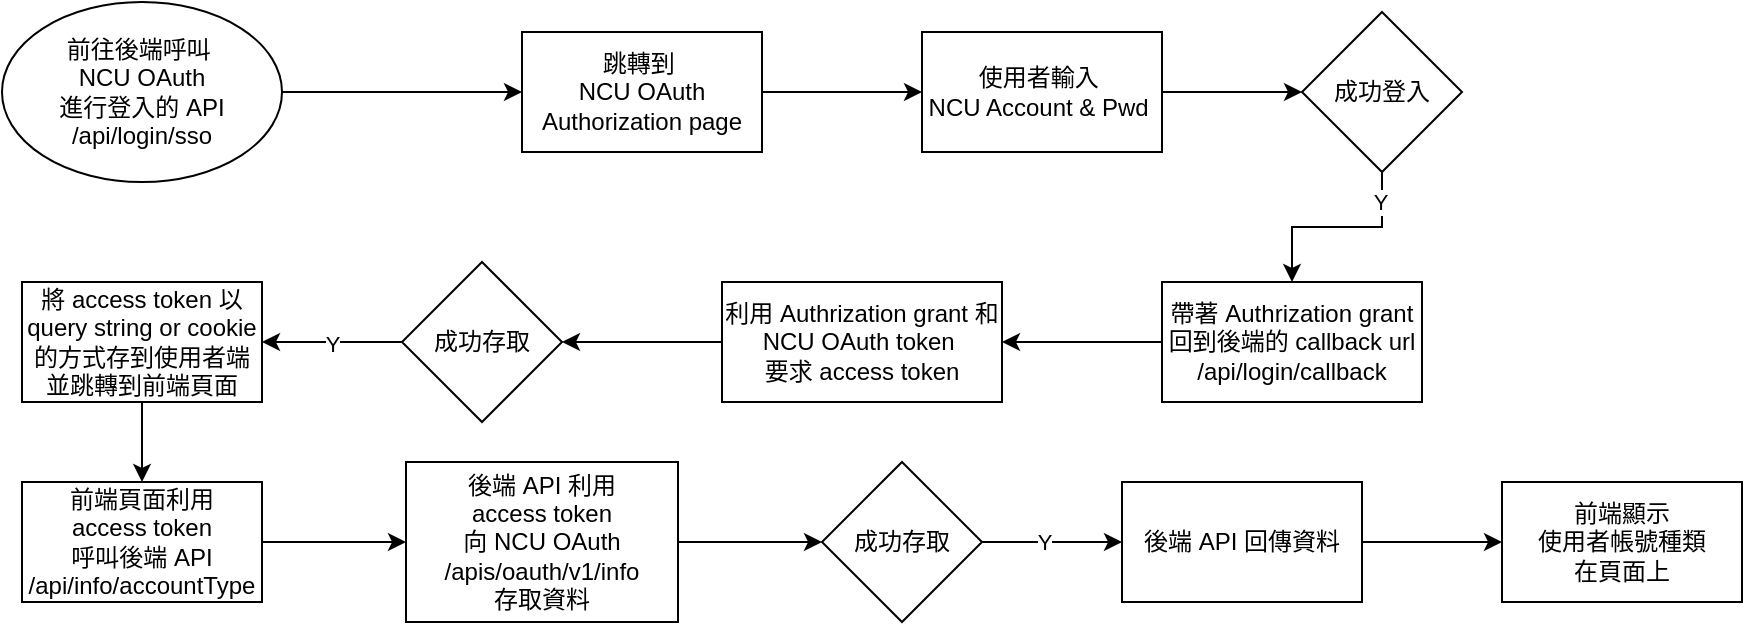 <mxfile version="24.7.7">
  <diagram name="第 1 页" id="1VKcg0zCmO8QLD_K8Hbc">
    <mxGraphModel dx="1290" dy="530" grid="1" gridSize="10" guides="1" tooltips="1" connect="1" arrows="1" fold="1" page="1" pageScale="1" pageWidth="827" pageHeight="1169" math="0" shadow="0">
      <root>
        <mxCell id="0" />
        <mxCell id="1" parent="0" />
        <mxCell id="d_T4CtBdEG4fSvAagIkc-6" style="edgeStyle=orthogonalEdgeStyle;rounded=0;orthogonalLoop=1;jettySize=auto;html=1;exitX=1;exitY=0.5;exitDx=0;exitDy=0;" edge="1" parent="1" source="d_T4CtBdEG4fSvAagIkc-2" target="d_T4CtBdEG4fSvAagIkc-5">
          <mxGeometry relative="1" as="geometry" />
        </mxCell>
        <mxCell id="d_T4CtBdEG4fSvAagIkc-2" value="跳轉到&amp;nbsp;&lt;div&gt;NCU OAuth&lt;div&gt;Authorization page&lt;/div&gt;&lt;/div&gt;" style="rounded=0;whiteSpace=wrap;html=1;" vertex="1" parent="1">
          <mxGeometry x="300" y="155" width="120" height="60" as="geometry" />
        </mxCell>
        <mxCell id="d_T4CtBdEG4fSvAagIkc-4" style="edgeStyle=orthogonalEdgeStyle;rounded=0;orthogonalLoop=1;jettySize=auto;html=1;exitX=1;exitY=0.5;exitDx=0;exitDy=0;" edge="1" parent="1" source="d_T4CtBdEG4fSvAagIkc-3" target="d_T4CtBdEG4fSvAagIkc-2">
          <mxGeometry relative="1" as="geometry" />
        </mxCell>
        <mxCell id="d_T4CtBdEG4fSvAagIkc-3" value="前往後端呼叫&amp;nbsp;&lt;div&gt;NCU OAuth&lt;div&gt;進行登入的 API&lt;div&gt;/api/login/sso&lt;/div&gt;&lt;/div&gt;&lt;/div&gt;" style="ellipse;whiteSpace=wrap;html=1;" vertex="1" parent="1">
          <mxGeometry x="40" y="140" width="140" height="90" as="geometry" />
        </mxCell>
        <mxCell id="d_T4CtBdEG4fSvAagIkc-8" style="edgeStyle=orthogonalEdgeStyle;rounded=0;orthogonalLoop=1;jettySize=auto;html=1;exitX=1;exitY=0.5;exitDx=0;exitDy=0;entryX=0;entryY=0.5;entryDx=0;entryDy=0;" edge="1" parent="1" source="d_T4CtBdEG4fSvAagIkc-5" target="d_T4CtBdEG4fSvAagIkc-7">
          <mxGeometry relative="1" as="geometry" />
        </mxCell>
        <mxCell id="d_T4CtBdEG4fSvAagIkc-5" value="使用者輸入&amp;nbsp;&lt;div&gt;NCU Account &amp;amp; Pwd&amp;nbsp;&lt;/div&gt;" style="rounded=0;whiteSpace=wrap;html=1;" vertex="1" parent="1">
          <mxGeometry x="500" y="155" width="120" height="60" as="geometry" />
        </mxCell>
        <mxCell id="d_T4CtBdEG4fSvAagIkc-10" style="edgeStyle=orthogonalEdgeStyle;rounded=0;orthogonalLoop=1;jettySize=auto;html=1;exitX=0.5;exitY=1;exitDx=0;exitDy=0;entryX=0.5;entryY=0;entryDx=0;entryDy=0;" edge="1" parent="1" source="d_T4CtBdEG4fSvAagIkc-7" target="d_T4CtBdEG4fSvAagIkc-11">
          <mxGeometry relative="1" as="geometry">
            <mxPoint x="730" y="280" as="targetPoint" />
          </mxGeometry>
        </mxCell>
        <mxCell id="d_T4CtBdEG4fSvAagIkc-36" value="Y" style="edgeLabel;html=1;align=center;verticalAlign=middle;resizable=0;points=[];" vertex="1" connectable="0" parent="d_T4CtBdEG4fSvAagIkc-10">
          <mxGeometry x="-0.696" y="-1" relative="1" as="geometry">
            <mxPoint as="offset" />
          </mxGeometry>
        </mxCell>
        <mxCell id="d_T4CtBdEG4fSvAagIkc-7" value="成功登入" style="rhombus;whiteSpace=wrap;html=1;" vertex="1" parent="1">
          <mxGeometry x="690" y="145" width="80" height="80" as="geometry" />
        </mxCell>
        <mxCell id="d_T4CtBdEG4fSvAagIkc-14" style="edgeStyle=orthogonalEdgeStyle;rounded=0;orthogonalLoop=1;jettySize=auto;html=1;exitX=0;exitY=0.5;exitDx=0;exitDy=0;" edge="1" parent="1" source="d_T4CtBdEG4fSvAagIkc-11" target="d_T4CtBdEG4fSvAagIkc-13">
          <mxGeometry relative="1" as="geometry" />
        </mxCell>
        <mxCell id="d_T4CtBdEG4fSvAagIkc-11" value="帶著 Authrization grant&lt;div&gt;回到後端的 callback url&lt;div&gt;/api/login/callback&lt;/div&gt;&lt;/div&gt;" style="rounded=0;whiteSpace=wrap;html=1;" vertex="1" parent="1">
          <mxGeometry x="620" y="280" width="130" height="60" as="geometry" />
        </mxCell>
        <mxCell id="d_T4CtBdEG4fSvAagIkc-16" style="edgeStyle=orthogonalEdgeStyle;rounded=0;orthogonalLoop=1;jettySize=auto;html=1;exitX=0;exitY=0.5;exitDx=0;exitDy=0;entryX=1;entryY=0.5;entryDx=0;entryDy=0;" edge="1" parent="1" source="d_T4CtBdEG4fSvAagIkc-13" target="d_T4CtBdEG4fSvAagIkc-15">
          <mxGeometry relative="1" as="geometry" />
        </mxCell>
        <mxCell id="d_T4CtBdEG4fSvAagIkc-13" value="利用 Authrization grant 和 NCU OAuth token&amp;nbsp;&lt;div&gt;要求 access token&lt;/div&gt;" style="rounded=0;whiteSpace=wrap;html=1;" vertex="1" parent="1">
          <mxGeometry x="400" y="280" width="140" height="60" as="geometry" />
        </mxCell>
        <mxCell id="d_T4CtBdEG4fSvAagIkc-18" style="edgeStyle=orthogonalEdgeStyle;rounded=0;orthogonalLoop=1;jettySize=auto;html=1;exitX=0;exitY=0.5;exitDx=0;exitDy=0;" edge="1" parent="1" source="d_T4CtBdEG4fSvAagIkc-15" target="d_T4CtBdEG4fSvAagIkc-19">
          <mxGeometry relative="1" as="geometry">
            <mxPoint x="160" y="310" as="targetPoint" />
          </mxGeometry>
        </mxCell>
        <mxCell id="d_T4CtBdEG4fSvAagIkc-20" value="Y" style="edgeLabel;html=1;align=center;verticalAlign=middle;resizable=0;points=[];" vertex="1" connectable="0" parent="d_T4CtBdEG4fSvAagIkc-18">
          <mxGeometry x="-0.004" y="1" relative="1" as="geometry">
            <mxPoint as="offset" />
          </mxGeometry>
        </mxCell>
        <mxCell id="d_T4CtBdEG4fSvAagIkc-15" value="成功存取" style="rhombus;whiteSpace=wrap;html=1;" vertex="1" parent="1">
          <mxGeometry x="240" y="270" width="80" height="80" as="geometry" />
        </mxCell>
        <mxCell id="d_T4CtBdEG4fSvAagIkc-22" style="edgeStyle=orthogonalEdgeStyle;rounded=0;orthogonalLoop=1;jettySize=auto;html=1;exitX=0.5;exitY=1;exitDx=0;exitDy=0;" edge="1" parent="1" source="d_T4CtBdEG4fSvAagIkc-19" target="d_T4CtBdEG4fSvAagIkc-21">
          <mxGeometry relative="1" as="geometry" />
        </mxCell>
        <mxCell id="d_T4CtBdEG4fSvAagIkc-19" value="&lt;div&gt;將 access token 以&lt;div&gt;query string or cookie&lt;/div&gt;&lt;div&gt;的方式存到使用者端&lt;/div&gt;&lt;/div&gt;&lt;div&gt;並&lt;span style=&quot;background-color: initial;&quot;&gt;跳轉到前端頁面&lt;/span&gt;&lt;/div&gt;" style="rounded=0;whiteSpace=wrap;html=1;" vertex="1" parent="1">
          <mxGeometry x="50" y="280" width="120" height="60" as="geometry" />
        </mxCell>
        <mxCell id="d_T4CtBdEG4fSvAagIkc-26" style="edgeStyle=orthogonalEdgeStyle;rounded=0;orthogonalLoop=1;jettySize=auto;html=1;exitX=1;exitY=0.5;exitDx=0;exitDy=0;" edge="1" parent="1" source="d_T4CtBdEG4fSvAagIkc-21" target="d_T4CtBdEG4fSvAagIkc-25">
          <mxGeometry relative="1" as="geometry" />
        </mxCell>
        <mxCell id="d_T4CtBdEG4fSvAagIkc-21" value="&lt;div&gt;前端頁面利用&lt;/div&gt;&lt;div&gt;access token&lt;/div&gt;&lt;div&gt;呼叫後端 API&lt;/div&gt;&lt;div&gt;/api/info/accountType&lt;/div&gt;" style="rounded=0;whiteSpace=wrap;html=1;" vertex="1" parent="1">
          <mxGeometry x="50" y="380" width="120" height="60" as="geometry" />
        </mxCell>
        <mxCell id="d_T4CtBdEG4fSvAagIkc-28" style="edgeStyle=orthogonalEdgeStyle;rounded=0;orthogonalLoop=1;jettySize=auto;html=1;exitX=1;exitY=0.5;exitDx=0;exitDy=0;entryX=0;entryY=0.5;entryDx=0;entryDy=0;" edge="1" parent="1" source="d_T4CtBdEG4fSvAagIkc-25" target="d_T4CtBdEG4fSvAagIkc-27">
          <mxGeometry relative="1" as="geometry" />
        </mxCell>
        <mxCell id="d_T4CtBdEG4fSvAagIkc-25" value="&lt;div&gt;後端 API 利用&lt;/div&gt;&lt;div&gt;access token&lt;/div&gt;&lt;div&gt;向 NCU OAuth&lt;/div&gt;&lt;div&gt;/apis/oauth/v1/info&lt;br&gt;&lt;/div&gt;&lt;div&gt;存取資料&lt;/div&gt;" style="rounded=0;whiteSpace=wrap;html=1;" vertex="1" parent="1">
          <mxGeometry x="242" y="370" width="136" height="80" as="geometry" />
        </mxCell>
        <mxCell id="d_T4CtBdEG4fSvAagIkc-30" style="edgeStyle=orthogonalEdgeStyle;rounded=0;orthogonalLoop=1;jettySize=auto;html=1;exitX=1;exitY=0.5;exitDx=0;exitDy=0;entryX=0;entryY=0.5;entryDx=0;entryDy=0;" edge="1" parent="1" source="d_T4CtBdEG4fSvAagIkc-27" target="d_T4CtBdEG4fSvAagIkc-32">
          <mxGeometry relative="1" as="geometry">
            <mxPoint x="570" y="410" as="targetPoint" />
          </mxGeometry>
        </mxCell>
        <mxCell id="d_T4CtBdEG4fSvAagIkc-35" value="Y" style="edgeLabel;html=1;align=center;verticalAlign=middle;resizable=0;points=[];" vertex="1" connectable="0" parent="d_T4CtBdEG4fSvAagIkc-30">
          <mxGeometry x="-0.109" relative="1" as="geometry">
            <mxPoint as="offset" />
          </mxGeometry>
        </mxCell>
        <mxCell id="d_T4CtBdEG4fSvAagIkc-27" value="成功存取" style="rhombus;whiteSpace=wrap;html=1;" vertex="1" parent="1">
          <mxGeometry x="450" y="370" width="80" height="80" as="geometry" />
        </mxCell>
        <mxCell id="d_T4CtBdEG4fSvAagIkc-34" style="edgeStyle=orthogonalEdgeStyle;rounded=0;orthogonalLoop=1;jettySize=auto;html=1;exitX=1;exitY=0.5;exitDx=0;exitDy=0;" edge="1" parent="1" source="d_T4CtBdEG4fSvAagIkc-32" target="d_T4CtBdEG4fSvAagIkc-33">
          <mxGeometry relative="1" as="geometry" />
        </mxCell>
        <mxCell id="d_T4CtBdEG4fSvAagIkc-32" value="後端 API 回傳資料" style="rounded=0;whiteSpace=wrap;html=1;" vertex="1" parent="1">
          <mxGeometry x="600" y="380" width="120" height="60" as="geometry" />
        </mxCell>
        <mxCell id="d_T4CtBdEG4fSvAagIkc-33" value="前端顯示&lt;div&gt;使用者帳號種類&lt;/div&gt;&lt;div&gt;在頁面上&lt;/div&gt;" style="rounded=0;whiteSpace=wrap;html=1;" vertex="1" parent="1">
          <mxGeometry x="790" y="380" width="120" height="60" as="geometry" />
        </mxCell>
      </root>
    </mxGraphModel>
  </diagram>
</mxfile>
